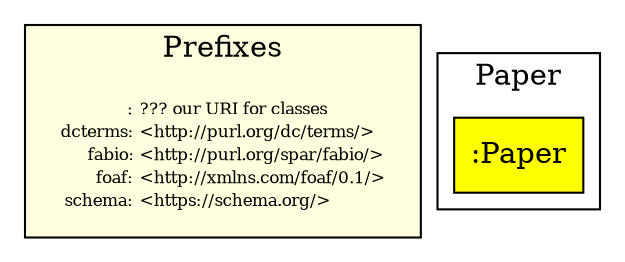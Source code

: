 # Docs: https://graphviz.org/documentation/
# Online renderer: http://viz-js.com/

digraph SCPE_Onto {
    subgraph cluster_prefixes {
        node [shape=none];
        prefixes [label=<<FONT POINT-SIZE="8">
<TABLE BORDER="0" CELLSPACING="0" CELLPADDING="1">
    <TR>
        <TD ALIGN="right">:</TD>
        <TD ALIGN="left">??? our URI for classes</TD>
    </TR>
    <TR>
        <TD ALIGN="right">dcterms:</TD>
        <TD ALIGN="left">&lt;http://purl.org/dc/terms/&gt;</TD>
    </TR>
    <TR>
        <TD ALIGN="right">fabio:</TD>
        <TD ALIGN="left">&lt;http://purl.org/spar/fabio/&gt;</TD>
    </TR>
    <TR>
        <TD ALIGN="right">foaf:</TD>
        <TD ALIGN="left">&lt;http://xmlns.com/foaf/0.1/&gt;</TD>
    </TR>
    <TR>
        <TD ALIGN="right">schema:</TD>
        <TD ALIGN="left">&lt;https://schema.org/&gt;</TD>
    </TR>
</TABLE></FONT>>];
        label = Prefixes;
        style = filled
        fillcolor = lightyellow;
    }

    subgraph cluster_paper {
        ":Paper" [shape=box, fillcolor=yellow, style=filled];
        label = "Paper";
    }
}
